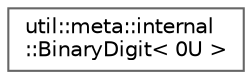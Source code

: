 digraph "Graphical Class Hierarchy"
{
 // LATEX_PDF_SIZE
  bgcolor="transparent";
  edge [fontname=Helvetica,fontsize=10,labelfontname=Helvetica,labelfontsize=10];
  node [fontname=Helvetica,fontsize=10,shape=box,height=0.2,width=0.4];
  rankdir="LR";
  Node0 [id="Node000000",label="util::meta::internal\l::BinaryDigit\< 0U \>",height=0.2,width=0.4,color="grey40", fillcolor="white", style="filled",URL="$d7/df8/structutil_1_1meta_1_1internal_1_1BinaryDigit_3_010U_01_4.html",tooltip=" "];
}
